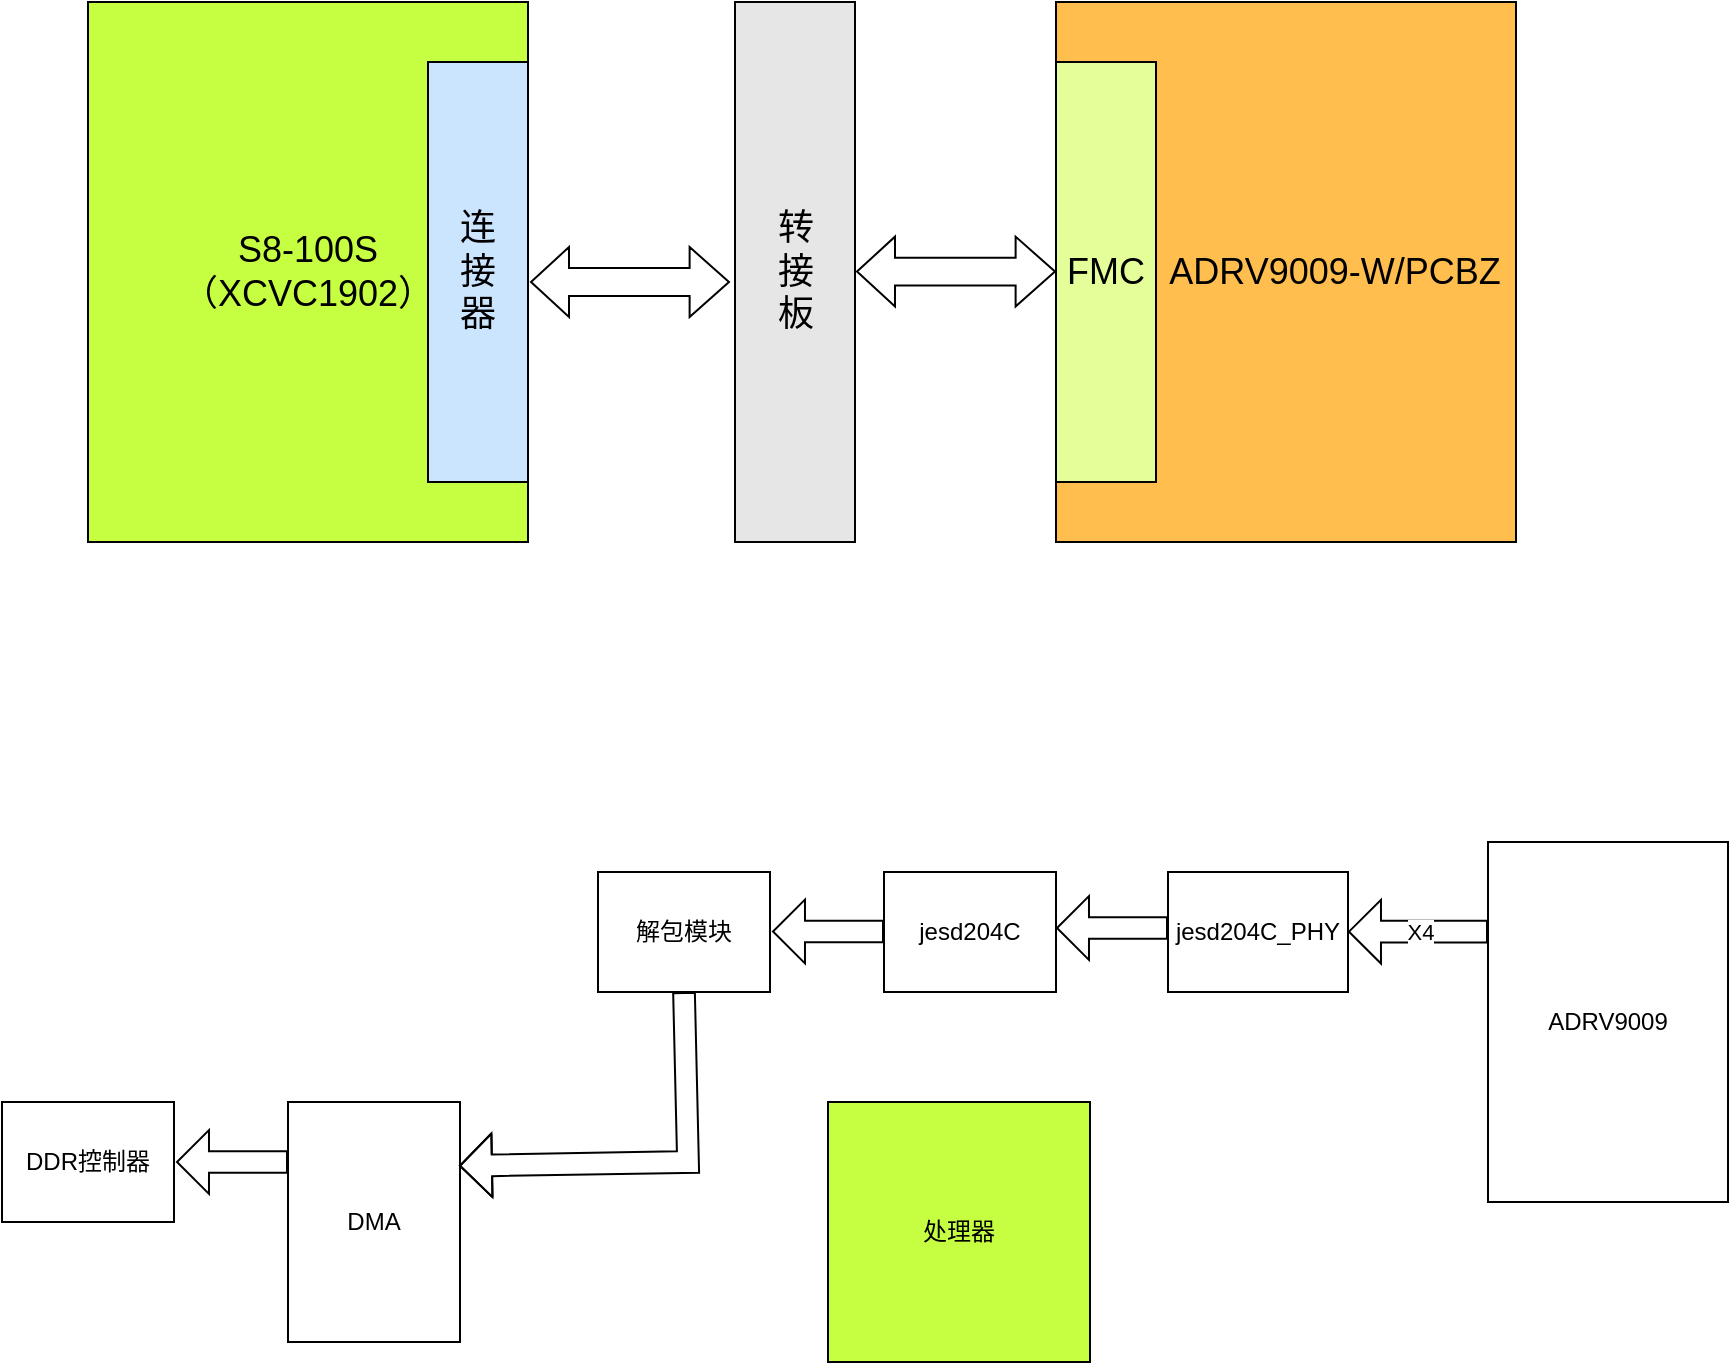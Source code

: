 <mxfile version="26.0.16">
  <diagram name="第 1 页" id="-9EXmJYOicca7XMtbGK6">
    <mxGraphModel dx="1634" dy="422" grid="1" gridSize="10" guides="1" tooltips="1" connect="1" arrows="1" fold="1" page="1" pageScale="1" pageWidth="827" pageHeight="1169" math="0" shadow="0">
      <root>
        <mxCell id="0" />
        <mxCell id="1" parent="0" />
        <mxCell id="KWk2FPBIl1yNvpOhJWaG-1" value="&lt;font style=&quot;font-size: 18px;&quot;&gt;S8-100S&lt;/font&gt;&lt;div&gt;&lt;font style=&quot;font-size: 18px;&quot;&gt;（XCVC1902）&lt;/font&gt;&lt;/div&gt;" style="rounded=0;whiteSpace=wrap;html=1;fillColor=light-dark(#C6FF42,var(--ge-dark-color, #121212));" parent="1" vertex="1">
          <mxGeometry x="30" y="130" width="220" height="270" as="geometry" />
        </mxCell>
        <mxCell id="J7uWcxeR8kHzV2L5Cr5S-5" value="&lt;span style=&quot;font-size: 18px;&quot;&gt;&amp;nbsp; &amp;nbsp; &amp;nbsp; &amp;nbsp; &amp;nbsp; ADRV9009-W/PCBZ&lt;/span&gt;" style="rounded=0;whiteSpace=wrap;html=1;fillColor=light-dark(#FFBE4D,var(--ge-dark-color, #121212));" vertex="1" parent="1">
          <mxGeometry x="514" y="130" width="230" height="270" as="geometry" />
        </mxCell>
        <mxCell id="J7uWcxeR8kHzV2L5Cr5S-6" value="&lt;font style=&quot;font-size: 18px;&quot;&gt;FMC&lt;/font&gt;" style="rounded=0;whiteSpace=wrap;html=1;fillColor=light-dark(#E4FF99,var(--ge-dark-color, #121212));" vertex="1" parent="1">
          <mxGeometry x="514" y="160" width="50" height="210" as="geometry" />
        </mxCell>
        <mxCell id="J7uWcxeR8kHzV2L5Cr5S-7" value="&lt;font style=&quot;font-size: 18px;&quot;&gt;连&lt;/font&gt;&lt;div&gt;&lt;font style=&quot;font-size: 18px;&quot;&gt;接&lt;/font&gt;&lt;/div&gt;&lt;div&gt;&lt;font style=&quot;font-size: 18px;&quot;&gt;器&lt;/font&gt;&lt;/div&gt;" style="rounded=0;whiteSpace=wrap;html=1;fillColor=light-dark(#CCE5FF,var(--ge-dark-color, #121212));" vertex="1" parent="1">
          <mxGeometry x="200" y="160" width="50" height="210" as="geometry" />
        </mxCell>
        <mxCell id="J7uWcxeR8kHzV2L5Cr5S-8" value="&lt;font style=&quot;font-size: 18px;&quot;&gt;转&lt;/font&gt;&lt;div&gt;&lt;font style=&quot;font-size: 18px;&quot;&gt;接&lt;/font&gt;&lt;/div&gt;&lt;div&gt;&lt;font style=&quot;font-size: 18px;&quot;&gt;板&lt;/font&gt;&lt;/div&gt;" style="rounded=0;whiteSpace=wrap;html=1;fillColor=light-dark(#E6E6E6,var(--ge-dark-color, #121212));" vertex="1" parent="1">
          <mxGeometry x="353.5" y="130" width="60" height="270" as="geometry" />
        </mxCell>
        <mxCell id="J7uWcxeR8kHzV2L5Cr5S-10" value="" style="shape=flexArrow;endArrow=classic;startArrow=classic;html=1;rounded=0;width=13.939;endSize=6.23;" edge="1" parent="1">
          <mxGeometry width="100" height="100" relative="1" as="geometry">
            <mxPoint x="251" y="270" as="sourcePoint" />
            <mxPoint x="351" y="270" as="targetPoint" />
          </mxGeometry>
        </mxCell>
        <mxCell id="J7uWcxeR8kHzV2L5Cr5S-11" value="" style="shape=flexArrow;endArrow=classic;startArrow=classic;html=1;rounded=0;width=13.939;endSize=6.23;" edge="1" parent="1">
          <mxGeometry width="100" height="100" relative="1" as="geometry">
            <mxPoint x="414" y="264.79" as="sourcePoint" />
            <mxPoint x="514" y="264.79" as="targetPoint" />
          </mxGeometry>
        </mxCell>
        <mxCell id="J7uWcxeR8kHzV2L5Cr5S-14" value="处理器" style="rounded=0;whiteSpace=wrap;html=1;fillColor=light-dark(#C6FF42,var(--ge-dark-color, #121212));" vertex="1" parent="1">
          <mxGeometry x="400" y="680" width="131" height="130" as="geometry" />
        </mxCell>
        <mxCell id="J7uWcxeR8kHzV2L5Cr5S-15" value="jesd204C" style="rounded=0;whiteSpace=wrap;html=1;" vertex="1" parent="1">
          <mxGeometry x="428" y="565" width="86" height="60" as="geometry" />
        </mxCell>
        <mxCell id="J7uWcxeR8kHzV2L5Cr5S-16" value="jesd204C_PHY" style="rounded=0;whiteSpace=wrap;html=1;" vertex="1" parent="1">
          <mxGeometry x="570" y="565" width="90" height="60" as="geometry" />
        </mxCell>
        <mxCell id="J7uWcxeR8kHzV2L5Cr5S-17" value="ADRV9009" style="rounded=0;whiteSpace=wrap;html=1;" vertex="1" parent="1">
          <mxGeometry x="730" y="550" width="120" height="180" as="geometry" />
        </mxCell>
        <mxCell id="J7uWcxeR8kHzV2L5Cr5S-19" value="" style="shape=flexArrow;endArrow=classic;html=1;rounded=0;width=10.847;endSize=4.997;" edge="1" parent="1">
          <mxGeometry width="50" height="50" relative="1" as="geometry">
            <mxPoint x="730" y="594.83" as="sourcePoint" />
            <mxPoint x="660" y="594.83" as="targetPoint" />
          </mxGeometry>
        </mxCell>
        <mxCell id="J7uWcxeR8kHzV2L5Cr5S-21" value="X4" style="edgeLabel;html=1;align=center;verticalAlign=middle;resizable=0;points=[];" vertex="1" connectable="0" parent="J7uWcxeR8kHzV2L5Cr5S-19">
          <mxGeometry x="-0.025" relative="1" as="geometry">
            <mxPoint as="offset" />
          </mxGeometry>
        </mxCell>
        <mxCell id="J7uWcxeR8kHzV2L5Cr5S-20" value="" style="shape=flexArrow;endArrow=classic;html=1;rounded=0;width=10.847;endSize=4.997;" edge="1" parent="1">
          <mxGeometry width="50" height="50" relative="1" as="geometry">
            <mxPoint x="570" y="593" as="sourcePoint" />
            <mxPoint x="514" y="593" as="targetPoint" />
          </mxGeometry>
        </mxCell>
        <mxCell id="J7uWcxeR8kHzV2L5Cr5S-22" value="解包模块" style="rounded=0;whiteSpace=wrap;html=1;" vertex="1" parent="1">
          <mxGeometry x="285" y="565" width="86" height="60" as="geometry" />
        </mxCell>
        <mxCell id="J7uWcxeR8kHzV2L5Cr5S-24" value="" style="shape=flexArrow;endArrow=classic;html=1;rounded=0;width=10.847;endSize=4.997;" edge="1" parent="1">
          <mxGeometry width="50" height="50" relative="1" as="geometry">
            <mxPoint x="428" y="594.75" as="sourcePoint" />
            <mxPoint x="372" y="594.75" as="targetPoint" />
          </mxGeometry>
        </mxCell>
        <mxCell id="J7uWcxeR8kHzV2L5Cr5S-25" value="DMA" style="rounded=0;whiteSpace=wrap;html=1;" vertex="1" parent="1">
          <mxGeometry x="130" y="680" width="86" height="120" as="geometry" />
        </mxCell>
        <mxCell id="J7uWcxeR8kHzV2L5Cr5S-26" value="DDR控制器" style="rounded=0;whiteSpace=wrap;html=1;" vertex="1" parent="1">
          <mxGeometry x="-13" y="680" width="86" height="60" as="geometry" />
        </mxCell>
        <mxCell id="J7uWcxeR8kHzV2L5Cr5S-27" value="" style="shape=flexArrow;endArrow=classic;html=1;rounded=0;width=10.847;endSize=4.997;exitX=0.5;exitY=1;exitDx=0;exitDy=0;entryX=0.994;entryY=0.266;entryDx=0;entryDy=0;entryPerimeter=0;" edge="1" parent="1" source="J7uWcxeR8kHzV2L5Cr5S-22" target="J7uWcxeR8kHzV2L5Cr5S-25">
          <mxGeometry width="50" height="50" relative="1" as="geometry">
            <mxPoint x="320" y="650" as="sourcePoint" />
            <mxPoint x="220" y="710" as="targetPoint" />
            <Array as="points">
              <mxPoint x="330" y="710" />
            </Array>
          </mxGeometry>
        </mxCell>
        <mxCell id="J7uWcxeR8kHzV2L5Cr5S-28" value="" style="shape=flexArrow;endArrow=classic;html=1;rounded=0;width=10.847;endSize=4.997;" edge="1" parent="1">
          <mxGeometry width="50" height="50" relative="1" as="geometry">
            <mxPoint x="130" y="710" as="sourcePoint" />
            <mxPoint x="74" y="710" as="targetPoint" />
          </mxGeometry>
        </mxCell>
      </root>
    </mxGraphModel>
  </diagram>
</mxfile>
